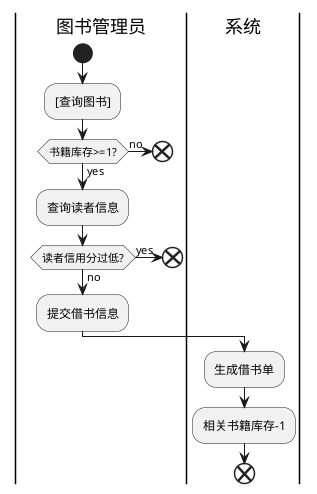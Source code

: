 @startuml 借书用例流程图
|图书管理员|
start
:[查询图书];
if (书籍库存>=1?) then(no)
    end
else(yes)
    :查询读者信息;
    if (读者信用分过低?) then(yes)
        end
    ELSE(no)
        :提交借书信息;
    endif
endif
|系统|
:生成借书单;
:相关书籍库存-1;
end
@enduml

@startuml 还书用例流程图
|图书管理员|
start
:查询读者信息;
if (书籍遗失) then(yes)
    :[违规处罚];
    end
else(no)
    :获取借书单信息与归还书籍进行比对;
    if (归还书籍与借书单所示书籍匹配?) then(no)
        :再次确认归还书籍与借书单信息;
        if(多次检查仍然无法匹配?) then(yes)
            :标记为问题借书单;
            :暂时扣留书籍;
            :报告错误;
            |系统|
            :置借书单状态为'错误';
            :发送错误报告;
            end
        else(yes)
        endif
    else(no)
    endif
    |图书管理员|
    :检查书籍完整性;
    if(书籍完整?) then(no)
        :[违规处罚];
        end
    else(yes)
        :提交还书信息;
    endif
    |系统|
    :更改借书单状态为'归还';
    :用户信息追加:\n借阅信息(正常归还);
    :相关书籍库存+1;
    end
endif
@enduml

@startuml 续借用例流程图
|图书管理员|
start
:查询读者信息;
if (确认书籍是否遗失) then(yes)
    :[违规处罚];
    end
else(no)
    :获取借书单信息与续借书籍进行比对;
    if (归还书籍与借书单所示书籍匹配?) then(no)
        :再次确认续借书籍与借书单信息;
        if(多次检查仍然无法匹配?) then(yes)
            :标记为问题借书单;
            :暂时扣留书籍;
            :报告错误;
            |系统|
            :置借书单状态为'错误';
            :发送错误报告;
            end
        else(yes)
        endif
    else(no)
    endif
    |图书管理员|
    :检查书籍完整性;
    if(书籍完整?) then(no)
        :[违规处罚];
        end
    else(yes)
        :提交续借信息;
    endif
    |系统|
    :更改借书单状态为'续借';
    :书单追加信息:\n续借办理时间;
    :刷新借书单信息:\n      可借天数;
    end
endif
@enduml
@startuml 书目管理用例流程图
|图书管理员\系统管理员|
start
split
    :查询图书;
    split
        :进入图书编辑页面;
        repeat
        :修改图书信息;
        :提交修改;
        |图书管理员\系统管理员|
        repeat while (修改信息符不合法?)
    split again
        :点击删除图书;
        repeat
        :输入超级管理员密码;
        repeat while (密码不正确?)
    end split
split again
    :进入添加书目页面;
    while(流程结束?)
    :录入图书信息;
    :提交图书信息;
    |系统|
    if (书籍ISBN号已存在?) then(no)
        if(书籍信息录入正确?) then(no)
            :提示信息:\n输入信息格式不正确;
        else(yes)
            :添加书籍信息;
            :更新书目;
            end
        endif
    else(yes)
        :提示信息:\nISBN号已存在;
    endif
    :返回输入页面;
    endwhile
    |图书管理员\系统管理员|
    end
end split
end 
@enduml